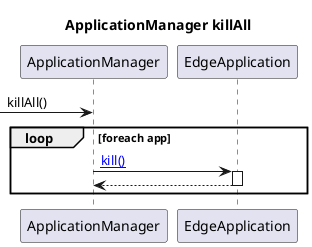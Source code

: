 @startuml
title ApplicationManager killAll

participant ApplicationManager as AM
participant EdgeApplication as EApp

[->AM: killAll()

loop foreach app
AM->EApp ++: [[http://www.plantuml.com/plantuml/proxy?cache=no&src=https://raw.githubusercontent.com/se-edge/diagrams/develop/ApplicationManager/ComposeApplication.kill.puml&fmt=svg kill()]]
EApp-->AM --:
end

@enduml
